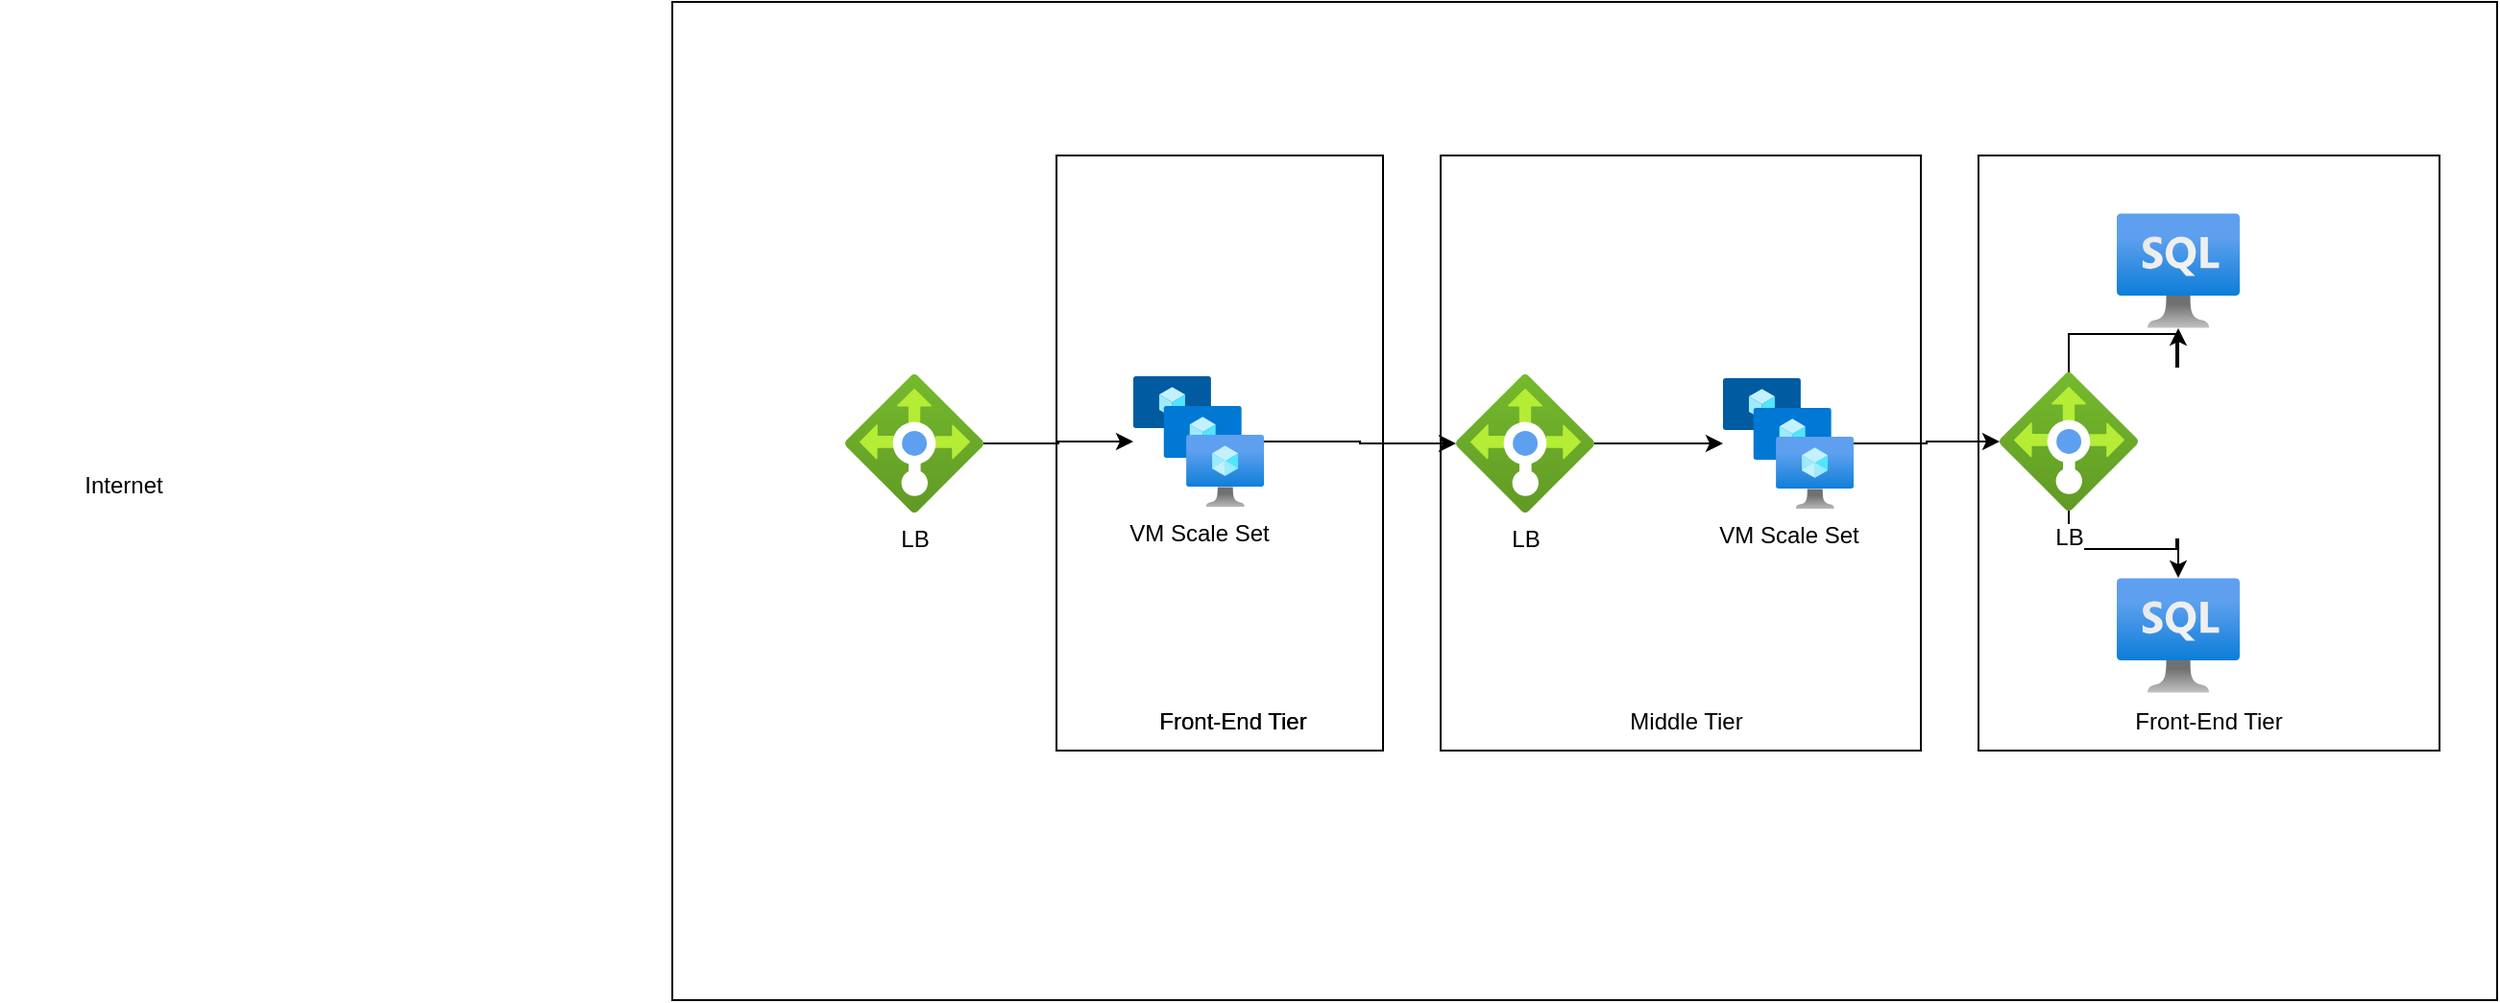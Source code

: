 <mxfile version="21.6.5" type="github">
  <diagram name="Page-1" id="urXJGt62RwqPFp_ot5jY">
    <mxGraphModel dx="2295" dy="778" grid="1" gridSize="10" guides="1" tooltips="1" connect="1" arrows="1" fold="1" page="1" pageScale="1" pageWidth="827" pageHeight="1169" math="0" shadow="0">
      <root>
        <mxCell id="0" />
        <mxCell id="1" parent="0" />
        <mxCell id="Sjj84bISvg3V98EnofZi-4" value="" style="rounded=0;whiteSpace=wrap;html=1;" vertex="1" parent="1">
          <mxGeometry x="-30" y="130" width="950" height="520" as="geometry" />
        </mxCell>
        <mxCell id="Sjj84bISvg3V98EnofZi-1" value="" style="rounded=0;whiteSpace=wrap;html=1;" vertex="1" parent="1">
          <mxGeometry x="170" y="210" width="170" height="310" as="geometry" />
        </mxCell>
        <mxCell id="Sjj84bISvg3V98EnofZi-2" value="" style="rounded=0;whiteSpace=wrap;html=1;" vertex="1" parent="1">
          <mxGeometry x="370" y="210" width="250" height="310" as="geometry" />
        </mxCell>
        <mxCell id="Sjj84bISvg3V98EnofZi-3" value="" style="rounded=0;whiteSpace=wrap;html=1;" vertex="1" parent="1">
          <mxGeometry x="650" y="210" width="240" height="310" as="geometry" />
        </mxCell>
        <mxCell id="Sjj84bISvg3V98EnofZi-9" value="Internet" style="shape=image;html=1;verticalAlign=top;verticalLabelPosition=bottom;labelBackgroundColor=#ffffff;imageAspect=0;aspect=fixed;image=https://cdn4.iconfinder.com/data/icons/for-your-interface-free-samples/128/Globe-128.png" vertex="1" parent="1">
          <mxGeometry x="-380" y="240" width="128" height="128" as="geometry" />
        </mxCell>
        <mxCell id="Sjj84bISvg3V98EnofZi-21" style="edgeStyle=orthogonalEdgeStyle;rounded=0;orthogonalLoop=1;jettySize=auto;html=1;" edge="1" parent="1" source="Sjj84bISvg3V98EnofZi-11" target="Sjj84bISvg3V98EnofZi-12">
          <mxGeometry relative="1" as="geometry" />
        </mxCell>
        <mxCell id="Sjj84bISvg3V98EnofZi-11" value="LB" style="image;aspect=fixed;html=1;points=[];align=center;fontSize=12;image=img/lib/azure2/networking/Load_Balancers.svg;" vertex="1" parent="1">
          <mxGeometry x="60" y="324" width="72" height="72" as="geometry" />
        </mxCell>
        <mxCell id="Sjj84bISvg3V98EnofZi-27" style="edgeStyle=orthogonalEdgeStyle;rounded=0;orthogonalLoop=1;jettySize=auto;html=1;" edge="1" parent="1" source="Sjj84bISvg3V98EnofZi-12" target="Sjj84bISvg3V98EnofZi-13">
          <mxGeometry relative="1" as="geometry" />
        </mxCell>
        <mxCell id="Sjj84bISvg3V98EnofZi-12" value="VM Scale Set" style="image;aspect=fixed;html=1;points=[];align=center;fontSize=12;image=img/lib/azure2/compute/VM_Scale_Sets.svg;" vertex="1" parent="1">
          <mxGeometry x="210" y="325" width="68" height="68" as="geometry" />
        </mxCell>
        <mxCell id="Sjj84bISvg3V98EnofZi-32" style="edgeStyle=orthogonalEdgeStyle;rounded=0;orthogonalLoop=1;jettySize=auto;html=1;" edge="1" parent="1" source="Sjj84bISvg3V98EnofZi-13" target="Sjj84bISvg3V98EnofZi-22">
          <mxGeometry relative="1" as="geometry" />
        </mxCell>
        <mxCell id="Sjj84bISvg3V98EnofZi-13" value="LB" style="image;aspect=fixed;html=1;points=[];align=center;fontSize=12;image=img/lib/azure2/networking/Load_Balancers.svg;" vertex="1" parent="1">
          <mxGeometry x="378" y="324" width="72" height="72" as="geometry" />
        </mxCell>
        <mxCell id="Sjj84bISvg3V98EnofZi-18" style="edgeStyle=orthogonalEdgeStyle;rounded=0;orthogonalLoop=1;jettySize=auto;html=1;" edge="1" parent="1" source="Sjj84bISvg3V98EnofZi-14" target="Sjj84bISvg3V98EnofZi-16">
          <mxGeometry relative="1" as="geometry" />
        </mxCell>
        <mxCell id="Sjj84bISvg3V98EnofZi-19" style="edgeStyle=orthogonalEdgeStyle;rounded=0;orthogonalLoop=1;jettySize=auto;html=1;" edge="1" parent="1" source="Sjj84bISvg3V98EnofZi-14" target="Sjj84bISvg3V98EnofZi-17">
          <mxGeometry relative="1" as="geometry" />
        </mxCell>
        <mxCell id="Sjj84bISvg3V98EnofZi-14" value="LB" style="image;aspect=fixed;html=1;points=[];align=center;fontSize=12;image=img/lib/azure2/networking/Load_Balancers.svg;" vertex="1" parent="1">
          <mxGeometry x="661" y="323" width="72" height="72" as="geometry" />
        </mxCell>
        <mxCell id="Sjj84bISvg3V98EnofZi-16" value="" style="image;aspect=fixed;html=1;points=[];align=center;fontSize=12;image=img/lib/azure2/databases/Azure_SQL_VM.svg;" vertex="1" parent="1">
          <mxGeometry x="722" y="240" width="64" height="60" as="geometry" />
        </mxCell>
        <mxCell id="Sjj84bISvg3V98EnofZi-17" value="" style="image;aspect=fixed;html=1;points=[];align=center;fontSize=12;image=img/lib/azure2/databases/Azure_SQL_VM.svg;" vertex="1" parent="1">
          <mxGeometry x="722" y="430" width="64" height="60" as="geometry" />
        </mxCell>
        <mxCell id="Sjj84bISvg3V98EnofZi-29" style="edgeStyle=orthogonalEdgeStyle;rounded=0;orthogonalLoop=1;jettySize=auto;html=1;" edge="1" parent="1" source="Sjj84bISvg3V98EnofZi-22" target="Sjj84bISvg3V98EnofZi-14">
          <mxGeometry relative="1" as="geometry" />
        </mxCell>
        <mxCell id="Sjj84bISvg3V98EnofZi-22" value="VM Scale Set" style="image;aspect=fixed;html=1;points=[];align=center;fontSize=12;image=img/lib/azure2/compute/VM_Scale_Sets.svg;" vertex="1" parent="1">
          <mxGeometry x="517" y="326" width="68" height="68" as="geometry" />
        </mxCell>
        <mxCell id="Sjj84bISvg3V98EnofZi-23" value="Front-End Tier&lt;br&gt;" style="text;strokeColor=none;align=center;fillColor=none;html=1;verticalAlign=middle;whiteSpace=wrap;rounded=0;" vertex="1" parent="1">
          <mxGeometry x="214" y="490" width="96" height="30" as="geometry" />
        </mxCell>
        <mxCell id="Sjj84bISvg3V98EnofZi-24" value="Middle Tier" style="text;strokeColor=none;align=center;fillColor=none;html=1;verticalAlign=middle;whiteSpace=wrap;rounded=0;" vertex="1" parent="1">
          <mxGeometry x="450" y="490" width="96" height="30" as="geometry" />
        </mxCell>
        <mxCell id="Sjj84bISvg3V98EnofZi-25" value="Front-End Tier&lt;br&gt;" style="text;strokeColor=none;align=center;fillColor=none;html=1;verticalAlign=middle;whiteSpace=wrap;rounded=0;" vertex="1" parent="1">
          <mxGeometry x="214" y="490" width="96" height="30" as="geometry" />
        </mxCell>
        <mxCell id="Sjj84bISvg3V98EnofZi-26" value="Front-End Tier&lt;br&gt;" style="text;strokeColor=none;align=center;fillColor=none;html=1;verticalAlign=middle;whiteSpace=wrap;rounded=0;" vertex="1" parent="1">
          <mxGeometry x="722" y="490" width="96" height="30" as="geometry" />
        </mxCell>
      </root>
    </mxGraphModel>
  </diagram>
</mxfile>
